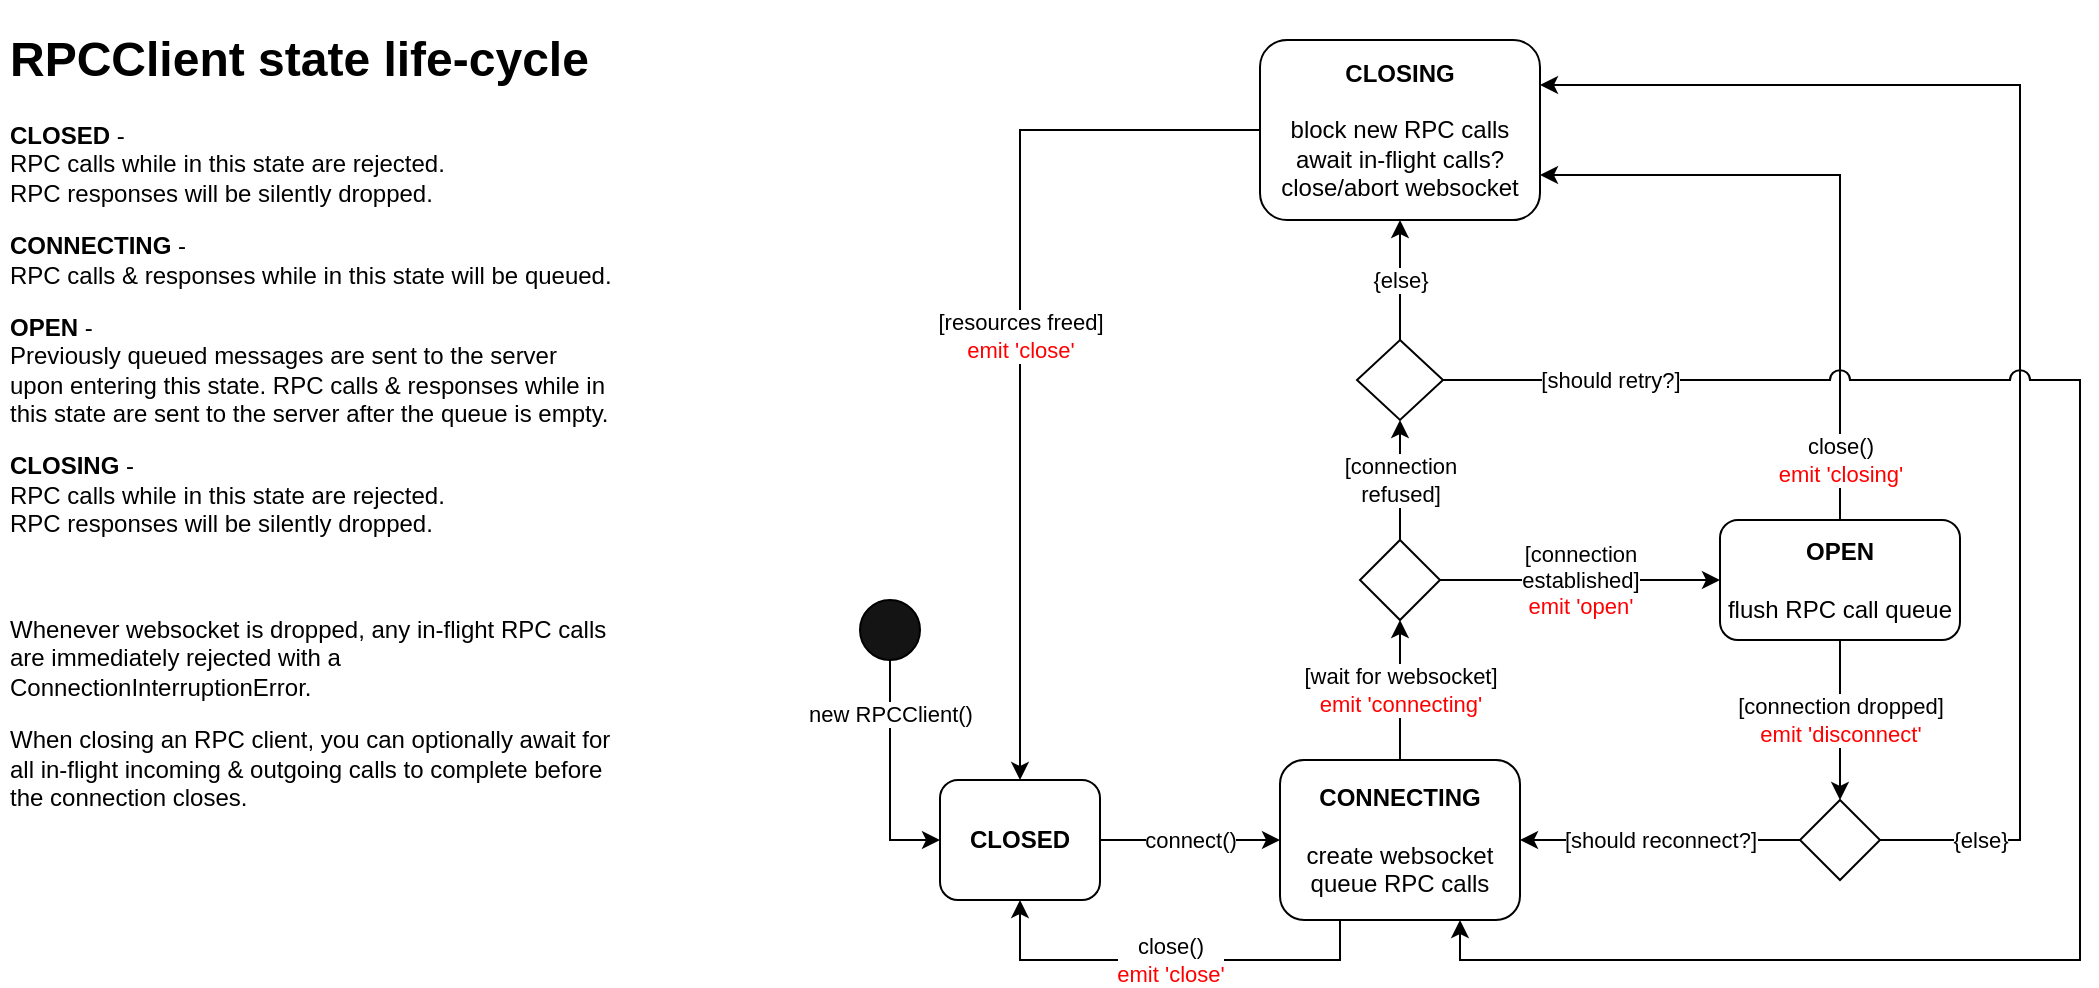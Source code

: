 <mxfile version="17.4.2" type="device"><diagram id="_tk6m63zR1tZAG4tTWhF" name="Page-1"><mxGraphModel dx="1822" dy="475" grid="1" gridSize="10" guides="1" tooltips="1" connect="1" arrows="1" fold="1" page="0" pageScale="1" pageWidth="827" pageHeight="1169" math="0" shadow="0"><root><mxCell id="0"/><mxCell id="1" parent="0"/><mxCell id="zs5xJ0pNqQ8NtKnx-jHl-19" value="connect()" style="edgeStyle=orthogonalEdgeStyle;rounded=0;orthogonalLoop=1;jettySize=auto;html=1;exitX=1;exitY=0.5;exitDx=0;exitDy=0;entryX=0;entryY=0.5;entryDx=0;entryDy=0;" parent="1" source="zs5xJ0pNqQ8NtKnx-jHl-20" target="zs5xJ0pNqQ8NtKnx-jHl-30" edge="1"><mxGeometry relative="1" as="geometry"/></mxCell><mxCell id="zs5xJ0pNqQ8NtKnx-jHl-20" value="&lt;b&gt;CLOSED&lt;/b&gt;" style="rounded=1;whiteSpace=wrap;html=1;" parent="1" vertex="1"><mxGeometry x="220" y="960" width="80" height="60" as="geometry"/></mxCell><mxCell id="zs5xJ0pNqQ8NtKnx-jHl-21" value="[connection dropped]&lt;br&gt;&lt;font color=&quot;#ff0000&quot;&gt;emit 'disconnect'&lt;/font&gt;" style="edgeStyle=orthogonalEdgeStyle;rounded=0;orthogonalLoop=1;jettySize=auto;html=1;exitX=0.5;exitY=1;exitDx=0;exitDy=0;entryX=0.5;entryY=0;entryDx=0;entryDy=0;" parent="1" source="zs5xJ0pNqQ8NtKnx-jHl-22" target="zs5xJ0pNqQ8NtKnx-jHl-43" edge="1"><mxGeometry relative="1" as="geometry"/></mxCell><mxCell id="zs5xJ0pNqQ8NtKnx-jHl-37" value="close()&lt;br&gt;&lt;font color=&quot;#ff0000&quot;&gt;emit 'closing'&lt;/font&gt;" style="edgeStyle=orthogonalEdgeStyle;rounded=0;jumpStyle=arc;jumpSize=16;orthogonalLoop=1;jettySize=auto;html=1;exitX=0.5;exitY=0;exitDx=0;exitDy=0;entryX=1;entryY=0.75;entryDx=0;entryDy=0;" parent="1" source="zs5xJ0pNqQ8NtKnx-jHl-22" target="zs5xJ0pNqQ8NtKnx-jHl-35" edge="1"><mxGeometry x="-0.812" relative="1" as="geometry"><mxPoint as="offset"/></mxGeometry></mxCell><mxCell id="zs5xJ0pNqQ8NtKnx-jHl-22" value="&lt;b&gt;OPEN&lt;/b&gt;&lt;br&gt;&lt;br&gt;flush RPC call queue" style="rounded=1;whiteSpace=wrap;html=1;" parent="1" vertex="1"><mxGeometry x="610" y="830" width="120" height="60" as="geometry"/></mxCell><mxCell id="njcrDpPiUqEL5iKhmSez-2" value="new RPCClient()" style="edgeStyle=orthogonalEdgeStyle;rounded=0;orthogonalLoop=1;jettySize=auto;html=1;exitX=0.5;exitY=1;exitDx=0;exitDy=0;entryX=0;entryY=0.5;entryDx=0;entryDy=0;" parent="1" source="zs5xJ0pNqQ8NtKnx-jHl-24" target="zs5xJ0pNqQ8NtKnx-jHl-20" edge="1"><mxGeometry x="-0.543" relative="1" as="geometry"><mxPoint as="offset"/><mxPoint x="250" y="1060" as="targetPoint"/></mxGeometry></mxCell><mxCell id="zs5xJ0pNqQ8NtKnx-jHl-24" value="" style="ellipse;whiteSpace=wrap;html=1;fillColor=#141414;" parent="1" vertex="1"><mxGeometry x="180" y="870" width="30" height="30" as="geometry"/></mxCell><mxCell id="zs5xJ0pNqQ8NtKnx-jHl-25" value="[connection&lt;br&gt;established]&lt;br&gt;&lt;font color=&quot;#ff0000&quot;&gt;emit 'open'&lt;/font&gt;" style="edgeStyle=orthogonalEdgeStyle;rounded=0;orthogonalLoop=1;jettySize=auto;html=1;exitX=1;exitY=0.5;exitDx=0;exitDy=0;entryX=0;entryY=0.5;entryDx=0;entryDy=0;" parent="1" source="zs5xJ0pNqQ8NtKnx-jHl-28" target="zs5xJ0pNqQ8NtKnx-jHl-22" edge="1"><mxGeometry relative="1" as="geometry"/></mxCell><mxCell id="zs5xJ0pNqQ8NtKnx-jHl-27" value="[connection&lt;br&gt;refused]" style="edgeStyle=orthogonalEdgeStyle;rounded=0;orthogonalLoop=1;jettySize=auto;html=1;exitX=0.5;exitY=0;exitDx=0;exitDy=0;entryX=0.5;entryY=1;entryDx=0;entryDy=0;" parent="1" source="zs5xJ0pNqQ8NtKnx-jHl-28" target="zs5xJ0pNqQ8NtKnx-jHl-32" edge="1"><mxGeometry relative="1" as="geometry"/></mxCell><mxCell id="zs5xJ0pNqQ8NtKnx-jHl-28" value="" style="rhombus;whiteSpace=wrap;html=1;" parent="1" vertex="1"><mxGeometry x="430" y="840" width="40" height="40" as="geometry"/></mxCell><mxCell id="zs5xJ0pNqQ8NtKnx-jHl-29" value="[wait for websocket]&lt;br&gt;&lt;font color=&quot;#ff0000&quot;&gt;emit 'connecting'&lt;/font&gt;" style="edgeStyle=orthogonalEdgeStyle;rounded=0;orthogonalLoop=1;jettySize=auto;html=1;exitX=0.5;exitY=0;exitDx=0;exitDy=0;entryX=0.5;entryY=1;entryDx=0;entryDy=0;" parent="1" source="zs5xJ0pNqQ8NtKnx-jHl-30" target="zs5xJ0pNqQ8NtKnx-jHl-28" edge="1"><mxGeometry relative="1" as="geometry"/></mxCell><mxCell id="vq7VJPlhDKS7NMPo6Bn8-1" value="&lt;font color=&quot;#000000&quot;&gt;close()&lt;/font&gt;&lt;br&gt;emit 'close'" style="edgeStyle=orthogonalEdgeStyle;rounded=0;orthogonalLoop=1;jettySize=auto;html=1;exitX=0.25;exitY=1;exitDx=0;exitDy=0;entryX=0.5;entryY=1;entryDx=0;entryDy=0;fontColor=#FF0000;" edge="1" parent="1" source="zs5xJ0pNqQ8NtKnx-jHl-30" target="zs5xJ0pNqQ8NtKnx-jHl-20"><mxGeometry relative="1" as="geometry"/></mxCell><mxCell id="zs5xJ0pNqQ8NtKnx-jHl-30" value="&lt;b&gt;CONNECTING&lt;/b&gt;&lt;br&gt;&lt;br&gt;create websocket&lt;br&gt;queue RPC calls" style="rounded=1;whiteSpace=wrap;html=1;" parent="1" vertex="1"><mxGeometry x="390" y="950" width="120" height="80" as="geometry"/></mxCell><mxCell id="zs5xJ0pNqQ8NtKnx-jHl-38" value="{else}" style="edgeStyle=orthogonalEdgeStyle;rounded=0;jumpStyle=arc;jumpSize=10;orthogonalLoop=1;jettySize=auto;html=1;exitX=0.5;exitY=0;exitDx=0;exitDy=0;entryX=0.5;entryY=1;entryDx=0;entryDy=0;" parent="1" source="zs5xJ0pNqQ8NtKnx-jHl-32" target="zs5xJ0pNqQ8NtKnx-jHl-35" edge="1"><mxGeometry relative="1" as="geometry"/></mxCell><mxCell id="zs5xJ0pNqQ8NtKnx-jHl-32" value="" style="rhombus;whiteSpace=wrap;html=1;" parent="1" vertex="1"><mxGeometry x="428.5" y="740" width="43" height="40" as="geometry"/></mxCell><mxCell id="zs5xJ0pNqQ8NtKnx-jHl-39" value="[resources freed]&lt;br&gt;&lt;font color=&quot;#ff0000&quot;&gt;emit 'close'&lt;/font&gt;" style="edgeStyle=orthogonalEdgeStyle;rounded=0;jumpStyle=arc;jumpSize=10;orthogonalLoop=1;jettySize=auto;html=1;exitX=0;exitY=0.5;exitDx=0;exitDy=0;entryX=0.5;entryY=0;entryDx=0;entryDy=0;" parent="1" source="zs5xJ0pNqQ8NtKnx-jHl-35" target="zs5xJ0pNqQ8NtKnx-jHl-20" edge="1"><mxGeometry relative="1" as="geometry"/></mxCell><mxCell id="zs5xJ0pNqQ8NtKnx-jHl-35" value="&lt;b&gt;CLOSING&lt;/b&gt;&lt;br&gt;&lt;br&gt;block new RPC calls&lt;br&gt;await in-flight calls?&lt;br&gt;close/abort websocket" style="rounded=1;whiteSpace=wrap;html=1;" parent="1" vertex="1"><mxGeometry x="380" y="590" width="140" height="90" as="geometry"/></mxCell><mxCell id="zs5xJ0pNqQ8NtKnx-jHl-44" value="[should reconnect?]" style="edgeStyle=orthogonalEdgeStyle;rounded=0;jumpStyle=arc;jumpSize=10;orthogonalLoop=1;jettySize=auto;html=1;exitX=0;exitY=0.5;exitDx=0;exitDy=0;entryX=1;entryY=0.5;entryDx=0;entryDy=0;" parent="1" source="zs5xJ0pNqQ8NtKnx-jHl-43" target="zs5xJ0pNqQ8NtKnx-jHl-30" edge="1"><mxGeometry relative="1" as="geometry"/></mxCell><mxCell id="zs5xJ0pNqQ8NtKnx-jHl-45" value="{else}" style="edgeStyle=orthogonalEdgeStyle;rounded=0;jumpStyle=arc;jumpSize=10;orthogonalLoop=1;jettySize=auto;html=1;exitX=1;exitY=0.5;exitDx=0;exitDy=0;entryX=1;entryY=0.25;entryDx=0;entryDy=0;" parent="1" source="zs5xJ0pNqQ8NtKnx-jHl-43" target="zs5xJ0pNqQ8NtKnx-jHl-35" edge="1"><mxGeometry x="-0.855" relative="1" as="geometry"><Array as="points"><mxPoint x="760" y="990"/><mxPoint x="760" y="613"/></Array><mxPoint as="offset"/></mxGeometry></mxCell><mxCell id="zs5xJ0pNqQ8NtKnx-jHl-43" value="" style="rhombus;whiteSpace=wrap;html=1;" parent="1" vertex="1"><mxGeometry x="650" y="970" width="40" height="40" as="geometry"/></mxCell><mxCell id="zs5xJ0pNqQ8NtKnx-jHl-31" value="[should retry?]" style="edgeStyle=orthogonalEdgeStyle;rounded=0;orthogonalLoop=1;jettySize=auto;html=1;exitX=1;exitY=0.5;exitDx=0;exitDy=0;entryX=0.75;entryY=1;entryDx=0;entryDy=0;jumpStyle=arc;jumpSize=10;" parent="1" source="zs5xJ0pNqQ8NtKnx-jHl-32" target="zs5xJ0pNqQ8NtKnx-jHl-30" edge="1"><mxGeometry x="-0.825" relative="1" as="geometry"><Array as="points"><mxPoint x="790" y="760"/><mxPoint x="790" y="1050"/><mxPoint x="480" y="1050"/></Array><mxPoint x="1" as="offset"/></mxGeometry></mxCell><mxCell id="zs5xJ0pNqQ8NtKnx-jHl-46" value="&lt;h1&gt;RPCClient state life-cycle&lt;/h1&gt;&lt;p&gt;&lt;b&gt;CLOSED &lt;/b&gt;-&lt;br&gt;RPC calls while in this state are rejected.&lt;br&gt;RPC responses will be silently dropped.&lt;br&gt;&lt;/p&gt;&lt;p&gt;&lt;b&gt;CONNECTING &lt;/b&gt;-&lt;br&gt;RPC calls &amp;amp; responses while in this state will be queued.&lt;/p&gt;&lt;p&gt;&lt;b&gt;OPEN &lt;/b&gt;-&lt;br&gt;Previously queued messages are sent to the server upon entering this state. RPC calls &amp;amp; responses while in this state are sent to the server after the queue is empty.&lt;/p&gt;&lt;p&gt;&lt;b&gt;CLOSING &lt;/b&gt;-&lt;br&gt;RPC calls while in this state are rejected.&lt;br&gt;RPC responses will be silently dropped.&lt;/p&gt;&lt;p&gt;&lt;br&gt;&lt;/p&gt;&lt;p&gt;Whenever websocket is dropped, any in-flight RPC calls are immediately rejected with a ConnectionInterruptionError.&lt;/p&gt;&lt;p&gt;When closing an RPC client, you can optionally await for all in-flight incoming &amp;amp; outgoing calls to complete before the connection closes.&lt;/p&gt;" style="text;html=1;strokeColor=none;fillColor=none;spacing=5;spacingTop=-20;whiteSpace=wrap;overflow=hidden;rounded=0;" parent="1" vertex="1"><mxGeometry x="-250" y="580" width="310" height="430" as="geometry"/></mxCell></root></mxGraphModel></diagram></mxfile>